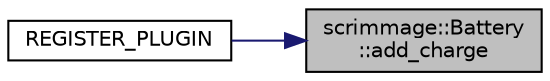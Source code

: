 digraph "scrimmage::Battery::add_charge"
{
 // LATEX_PDF_SIZE
  edge [fontname="Helvetica",fontsize="10",labelfontname="Helvetica",labelfontsize="10"];
  node [fontname="Helvetica",fontsize="10",shape=record];
  rankdir="RL";
  Node1 [label="scrimmage::Battery\l::add_charge",height=0.2,width=0.4,color="black", fillcolor="grey75", style="filled", fontcolor="black",tooltip=" "];
  Node1 -> Node2 [dir="back",color="midnightblue",fontsize="10",style="solid",fontname="Helvetica"];
  Node2 [label="REGISTER_PLUGIN",height=0.2,width=0.4,color="black", fillcolor="white", style="filled",URL="$MotionBattery_8cpp.html#a05237daea7da7ca7310b64308e633fcf",tooltip=" "];
}
